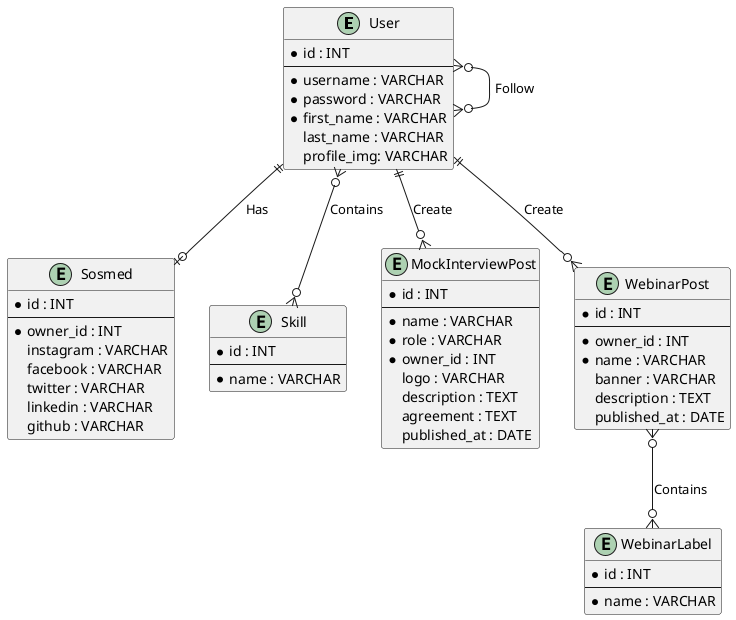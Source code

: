 @startuml

entity User {
    *id : INT
    --
    *username : VARCHAR
    *password : VARCHAR
    *first_name : VARCHAR
    last_name : VARCHAR
    profile_img: VARCHAR
}

entity Sosmed {
    *id : INT
    --
    *owner_id : INT
    instagram : VARCHAR
    facebook : VARCHAR
    twitter : VARCHAR
    linkedin : VARCHAR
    github : VARCHAR
}

entity Skill {
    *id : INT
    --
    *name : VARCHAR
}

entity MockInterviewPost {
    *id : INT
    --
    *name : VARCHAR
    *role : VARCHAR
    *owner_id : INT
    logo : VARCHAR
    description : TEXT
    agreement : TEXT
    published_at : DATE
}

entity WebinarPost {
    *id : INT
    --
    *owner_id : INT
    *name : VARCHAR
    banner : VARCHAR
    description : TEXT
    published_at : DATE
}

entity WebinarLabel {
    *id : INT
    --
    *name : VARCHAR
}

User ||--o| Sosmed : Has
User }o--o{ Skill : Contains
User ||--o{ MockInterviewPost : Create
User ||--o{ WebinarPost : Create
WebinarPost }o--o{ WebinarLabel : Contains
User }o--o{ User : Follow

@enduml